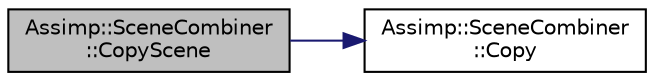 digraph "Assimp::SceneCombiner::CopyScene"
{
  edge [fontname="Helvetica",fontsize="10",labelfontname="Helvetica",labelfontsize="10"];
  node [fontname="Helvetica",fontsize="10",shape=record];
  rankdir="LR";
  Node1 [label="Assimp::SceneCombiner\l::CopyScene",height=0.2,width=0.4,color="black", fillcolor="grey75", style="filled", fontcolor="black"];
  Node1 -> Node2 [color="midnightblue",fontsize="10",style="solid",fontname="Helvetica"];
  Node2 [label="Assimp::SceneCombiner\l::Copy",height=0.2,width=0.4,color="black", fillcolor="white", style="filled",URL="$class_assimp_1_1_scene_combiner.html#ad78bbac399a4faf44dad90cc81c23312"];
}
